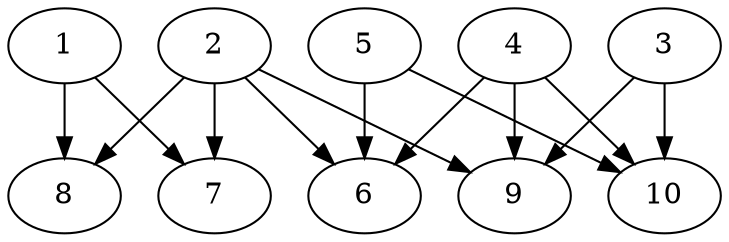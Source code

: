 // DAG automatically generated by daggen at Thu Oct  3 13:58:05 2019
// ./daggen --dot -n 10 --ccr 0.4 --fat 0.7 --regular 0.9 --density 0.6 --mindata 5242880 --maxdata 52428800 
digraph G {
  1 [size="129423360", alpha="0.13", expect_size="51769344"] 
  1 -> 7 [size ="51769344"]
  1 -> 8 [size ="51769344"]
  2 [size="90536960", alpha="0.09", expect_size="36214784"] 
  2 -> 6 [size ="36214784"]
  2 -> 7 [size ="36214784"]
  2 -> 8 [size ="36214784"]
  2 -> 9 [size ="36214784"]
  3 [size="115322880", alpha="0.08", expect_size="46129152"] 
  3 -> 9 [size ="46129152"]
  3 -> 10 [size ="46129152"]
  4 [size="32463360", alpha="0.03", expect_size="12985344"] 
  4 -> 6 [size ="12985344"]
  4 -> 9 [size ="12985344"]
  4 -> 10 [size ="12985344"]
  5 [size="88852480", alpha="0.20", expect_size="35540992"] 
  5 -> 6 [size ="35540992"]
  5 -> 10 [size ="35540992"]
  6 [size="27809280", alpha="0.05", expect_size="11123712"] 
  7 [size="120407040", alpha="0.02", expect_size="48162816"] 
  8 [size="51911680", alpha="0.09", expect_size="20764672"] 
  9 [size="31293440", alpha="0.05", expect_size="12517376"] 
  10 [size="21358080", alpha="0.17", expect_size="8543232"] 
}
